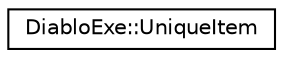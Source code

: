 digraph G
{
  edge [fontname="Helvetica",fontsize="10",labelfontname="Helvetica",labelfontsize="10"];
  node [fontname="Helvetica",fontsize="10",shape=record];
  rankdir="LR";
  Node1 [label="DiabloExe::UniqueItem",height=0.2,width=0.4,color="black", fillcolor="white", style="filled",URL="$class_diablo_exe_1_1_unique_item.html"];
}
